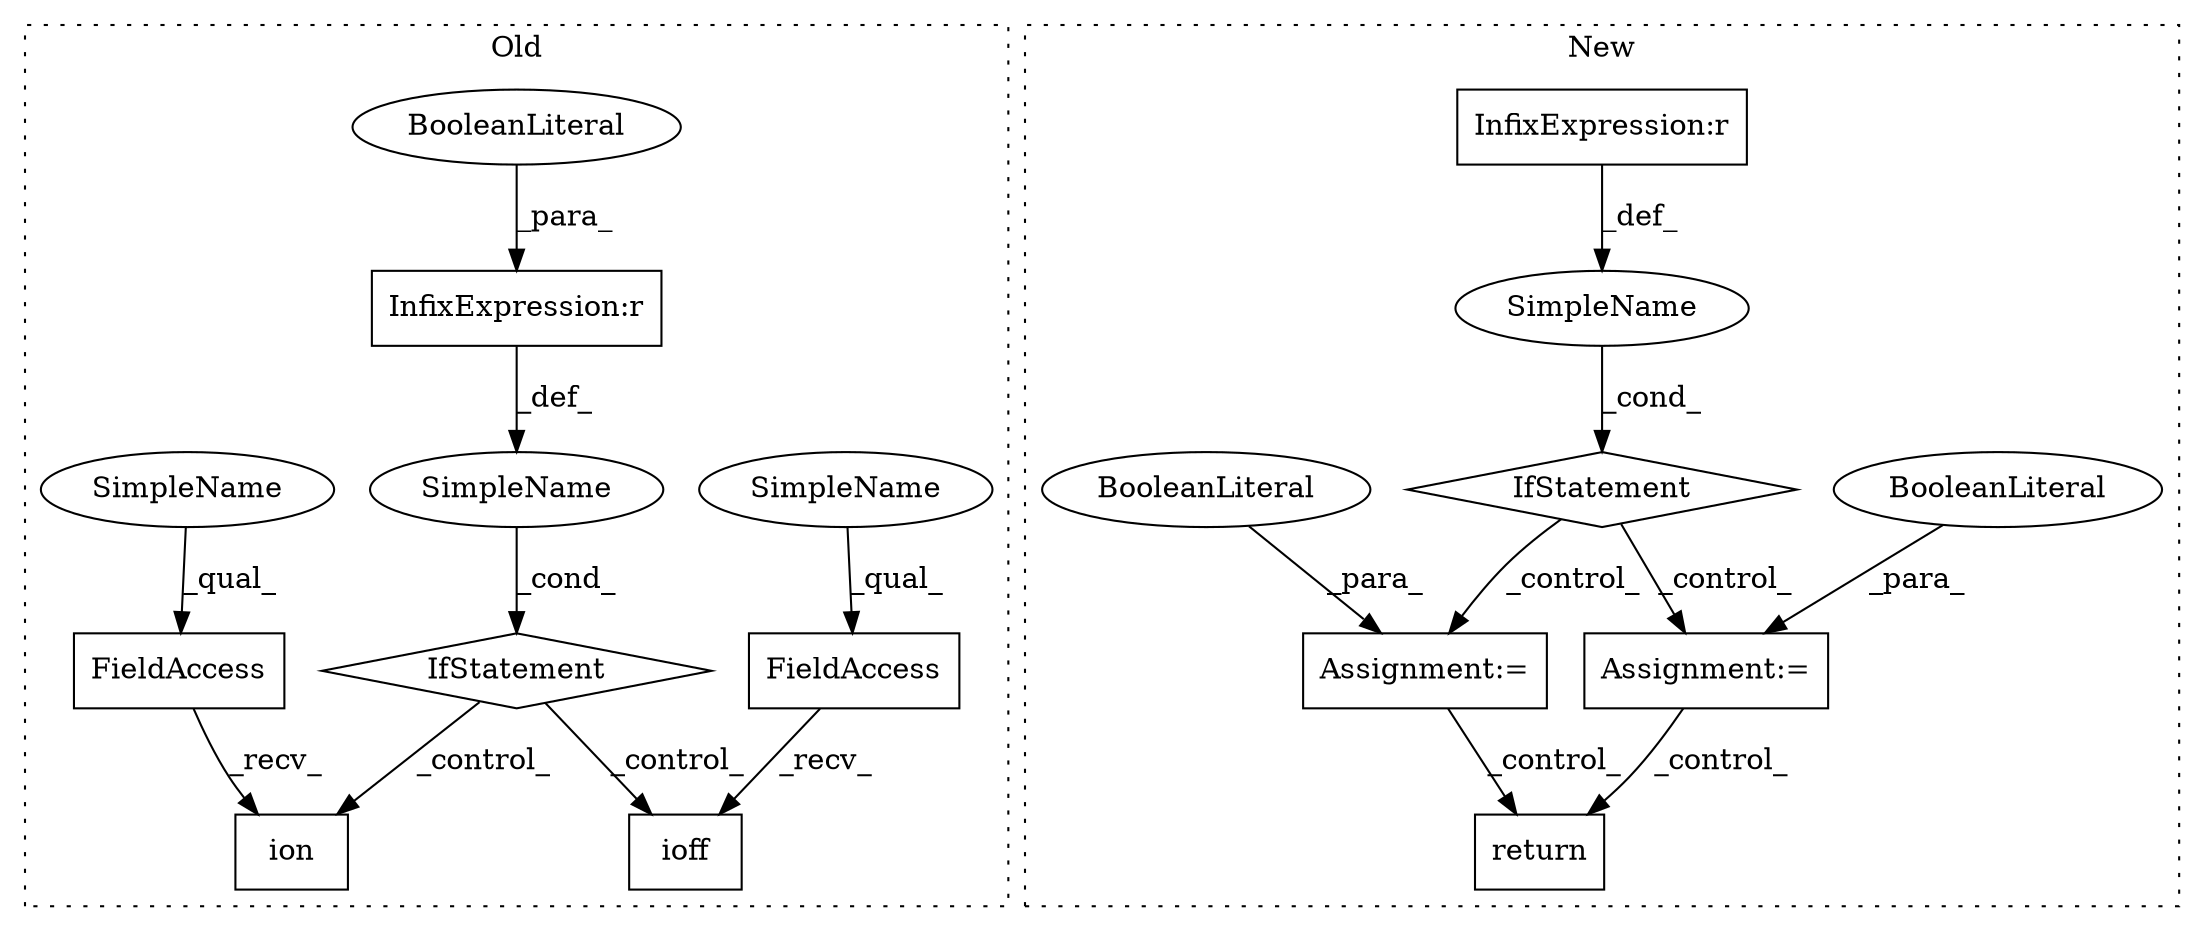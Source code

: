 digraph G {
subgraph cluster0 {
1 [label="ioff" a="32" s="5839" l="6" shape="box"];
3 [label="FieldAccess" a="22" s="5821" l="17" shape="box"];
5 [label="SimpleName" a="42" s="" l="" shape="ellipse"];
6 [label="ion" a="32" s="5885" l="5" shape="box"];
8 [label="InfixExpression:r" a="27" s="5802" l="4" shape="box"];
9 [label="BooleanLiteral" a="9" s="5806" l="5" shape="ellipse"];
12 [label="FieldAccess" a="22" s="5867" l="17" shape="box"];
13 [label="IfStatement" a="25" s="5794,5811" l="4,2" shape="diamond"];
17 [label="SimpleName" a="42" s="5821" l="10" shape="ellipse"];
18 [label="SimpleName" a="42" s="5867" l="10" shape="ellipse"];
label = "Old";
style="dotted";
}
subgraph cluster1 {
2 [label="IfStatement" a="25" s="10237,10253" l="4,2" shape="diamond"];
4 [label="Assignment:=" a="7" s="10373" l="1" shape="box"];
7 [label="BooleanLiteral" a="9" s="10374" l="5" shape="ellipse"];
10 [label="InfixExpression:r" a="27" s="10245" l="4" shape="box"];
11 [label="SimpleName" a="42" s="" l="" shape="ellipse"];
14 [label="Assignment:=" a="7" s="10342" l="1" shape="box"];
15 [label="BooleanLiteral" a="9" s="10343" l="4" shape="ellipse"];
16 [label="return" a="41" s="11000" l="7" shape="box"];
label = "New";
style="dotted";
}
2 -> 14 [label="_control_"];
2 -> 4 [label="_control_"];
3 -> 1 [label="_recv_"];
4 -> 16 [label="_control_"];
5 -> 13 [label="_cond_"];
7 -> 4 [label="_para_"];
8 -> 5 [label="_def_"];
9 -> 8 [label="_para_"];
10 -> 11 [label="_def_"];
11 -> 2 [label="_cond_"];
12 -> 6 [label="_recv_"];
13 -> 6 [label="_control_"];
13 -> 1 [label="_control_"];
14 -> 16 [label="_control_"];
15 -> 14 [label="_para_"];
17 -> 3 [label="_qual_"];
18 -> 12 [label="_qual_"];
}